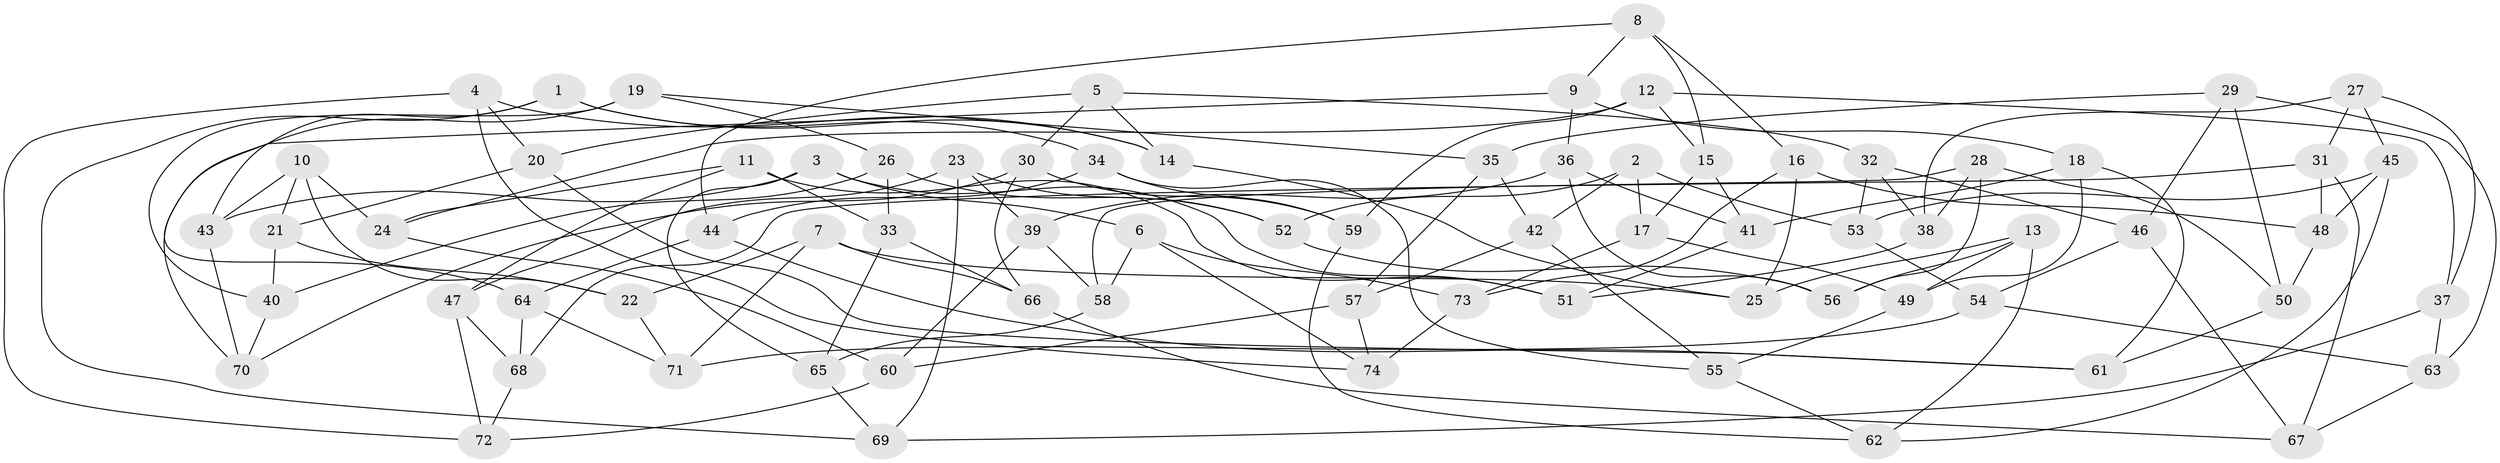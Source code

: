 // Generated by graph-tools (version 1.1) at 2025/16/03/09/25 04:16:38]
// undirected, 74 vertices, 148 edges
graph export_dot {
graph [start="1"]
  node [color=gray90,style=filled];
  1;
  2;
  3;
  4;
  5;
  6;
  7;
  8;
  9;
  10;
  11;
  12;
  13;
  14;
  15;
  16;
  17;
  18;
  19;
  20;
  21;
  22;
  23;
  24;
  25;
  26;
  27;
  28;
  29;
  30;
  31;
  32;
  33;
  34;
  35;
  36;
  37;
  38;
  39;
  40;
  41;
  42;
  43;
  44;
  45;
  46;
  47;
  48;
  49;
  50;
  51;
  52;
  53;
  54;
  55;
  56;
  57;
  58;
  59;
  60;
  61;
  62;
  63;
  64;
  65;
  66;
  67;
  68;
  69;
  70;
  71;
  72;
  73;
  74;
  1 -- 34;
  1 -- 43;
  1 -- 14;
  1 -- 69;
  2 -- 17;
  2 -- 52;
  2 -- 53;
  2 -- 42;
  3 -- 6;
  3 -- 65;
  3 -- 43;
  3 -- 51;
  4 -- 14;
  4 -- 74;
  4 -- 72;
  4 -- 20;
  5 -- 14;
  5 -- 20;
  5 -- 32;
  5 -- 30;
  6 -- 73;
  6 -- 58;
  6 -- 74;
  7 -- 25;
  7 -- 22;
  7 -- 71;
  7 -- 66;
  8 -- 9;
  8 -- 15;
  8 -- 44;
  8 -- 16;
  9 -- 70;
  9 -- 36;
  9 -- 18;
  10 -- 22;
  10 -- 43;
  10 -- 21;
  10 -- 24;
  11 -- 33;
  11 -- 47;
  11 -- 51;
  11 -- 24;
  12 -- 15;
  12 -- 24;
  12 -- 59;
  12 -- 37;
  13 -- 62;
  13 -- 49;
  13 -- 25;
  13 -- 56;
  14 -- 25;
  15 -- 17;
  15 -- 41;
  16 -- 25;
  16 -- 73;
  16 -- 48;
  17 -- 49;
  17 -- 73;
  18 -- 41;
  18 -- 49;
  18 -- 61;
  19 -- 64;
  19 -- 26;
  19 -- 35;
  19 -- 40;
  20 -- 61;
  20 -- 21;
  21 -- 40;
  21 -- 22;
  22 -- 71;
  23 -- 69;
  23 -- 52;
  23 -- 47;
  23 -- 39;
  24 -- 60;
  26 -- 40;
  26 -- 33;
  26 -- 52;
  27 -- 31;
  27 -- 45;
  27 -- 38;
  27 -- 37;
  28 -- 58;
  28 -- 56;
  28 -- 38;
  28 -- 50;
  29 -- 46;
  29 -- 35;
  29 -- 63;
  29 -- 50;
  30 -- 59;
  30 -- 70;
  30 -- 66;
  31 -- 67;
  31 -- 68;
  31 -- 48;
  32 -- 46;
  32 -- 38;
  32 -- 53;
  33 -- 66;
  33 -- 65;
  34 -- 44;
  34 -- 59;
  34 -- 55;
  35 -- 57;
  35 -- 42;
  36 -- 39;
  36 -- 41;
  36 -- 56;
  37 -- 63;
  37 -- 69;
  38 -- 51;
  39 -- 60;
  39 -- 58;
  40 -- 70;
  41 -- 51;
  42 -- 55;
  42 -- 57;
  43 -- 70;
  44 -- 61;
  44 -- 64;
  45 -- 53;
  45 -- 48;
  45 -- 62;
  46 -- 54;
  46 -- 67;
  47 -- 68;
  47 -- 72;
  48 -- 50;
  49 -- 55;
  50 -- 61;
  52 -- 56;
  53 -- 54;
  54 -- 63;
  54 -- 71;
  55 -- 62;
  57 -- 60;
  57 -- 74;
  58 -- 65;
  59 -- 62;
  60 -- 72;
  63 -- 67;
  64 -- 71;
  64 -- 68;
  65 -- 69;
  66 -- 67;
  68 -- 72;
  73 -- 74;
}
